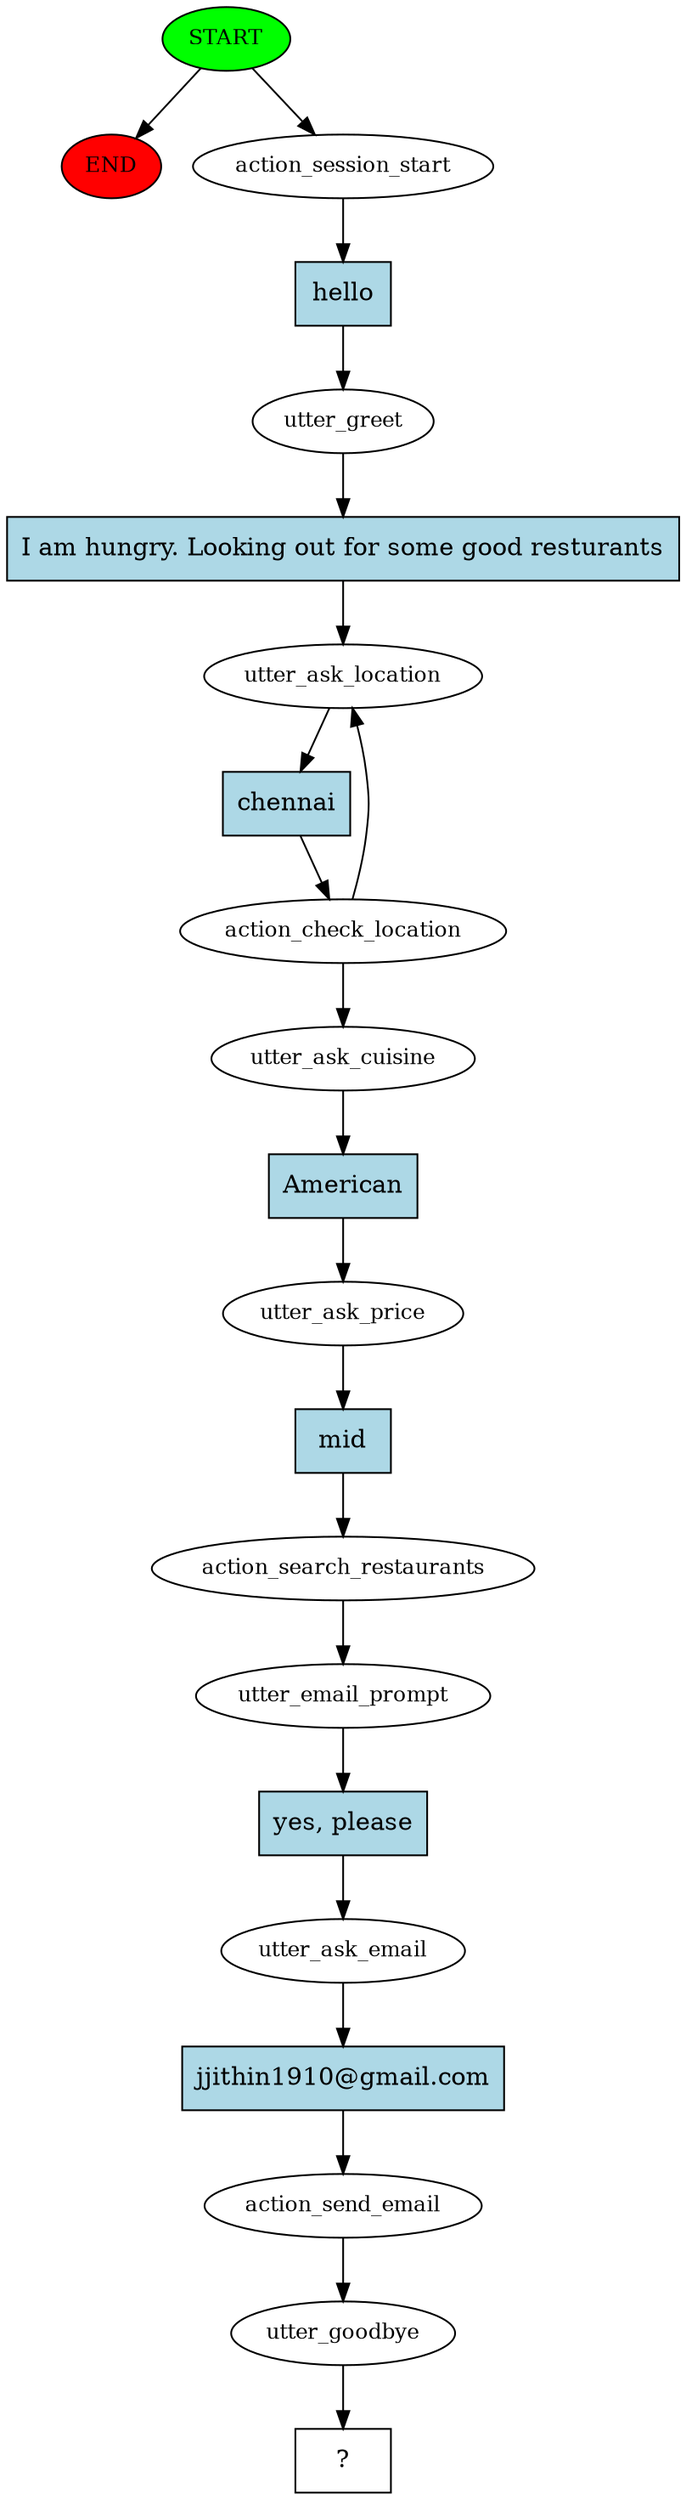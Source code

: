 digraph  {
0 [class="start active", fillcolor=green, fontsize=12, label=START, style=filled];
"-1" [class=end, fillcolor=red, fontsize=12, label=END, style=filled];
1 [class=active, fontsize=12, label=action_session_start];
2 [class=active, fontsize=12, label=utter_greet];
3 [class=active, fontsize=12, label=utter_ask_location];
4 [class=active, fontsize=12, label=action_check_location];
7 [class=active, fontsize=12, label=utter_ask_cuisine];
8 [class=active, fontsize=12, label=utter_ask_price];
9 [class=active, fontsize=12, label=action_search_restaurants];
10 [class=active, fontsize=12, label=utter_email_prompt];
11 [class=active, fontsize=12, label=utter_ask_email];
12 [class=active, fontsize=12, label=action_send_email];
13 [class=active, fontsize=12, label=utter_goodbye];
14 [class="intent dashed active", label="  ?  ", shape=rect];
15 [class="intent active", fillcolor=lightblue, label=hello, shape=rect, style=filled];
16 [class="intent active", fillcolor=lightblue, label="I am hungry. Looking out for some good resturants", shape=rect, style=filled];
17 [class="intent active", fillcolor=lightblue, label=chennai, shape=rect, style=filled];
18 [class="intent active", fillcolor=lightblue, label=American, shape=rect, style=filled];
19 [class="intent active", fillcolor=lightblue, label=mid, shape=rect, style=filled];
20 [class="intent active", fillcolor=lightblue, label="yes, please", shape=rect, style=filled];
21 [class="intent active", fillcolor=lightblue, label="jjithin1910@gmail.com", shape=rect, style=filled];
0 -> "-1"  [class="", key=NONE, label=""];
0 -> 1  [class=active, key=NONE, label=""];
1 -> 15  [class=active, key=0];
2 -> 16  [class=active, key=0];
3 -> 17  [class=active, key=0];
4 -> 3  [class=active, key=NONE, label=""];
4 -> 7  [class=active, key=NONE, label=""];
7 -> 18  [class=active, key=0];
8 -> 19  [class=active, key=0];
9 -> 10  [class=active, key=NONE, label=""];
10 -> 20  [class=active, key=0];
11 -> 21  [class=active, key=0];
12 -> 13  [class=active, key=NONE, label=""];
13 -> 14  [class=active, key=NONE, label=""];
15 -> 2  [class=active, key=0];
16 -> 3  [class=active, key=0];
17 -> 4  [class=active, key=0];
18 -> 8  [class=active, key=0];
19 -> 9  [class=active, key=0];
20 -> 11  [class=active, key=0];
21 -> 12  [class=active, key=0];
}
